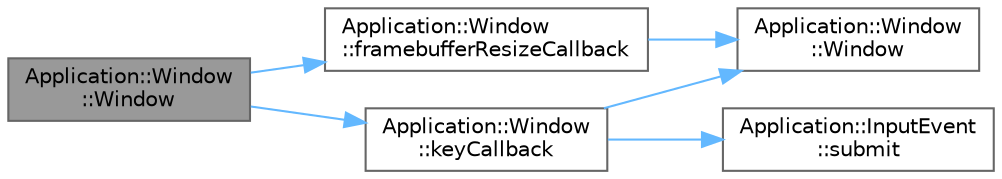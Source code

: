 digraph "Application::Window::Window"
{
 // LATEX_PDF_SIZE
  bgcolor="transparent";
  edge [fontname=Helvetica,fontsize=10,labelfontname=Helvetica,labelfontsize=10];
  node [fontname=Helvetica,fontsize=10,shape=box,height=0.2,width=0.4];
  rankdir="LR";
  Node1 [id="Node000001",label="Application::Window\l::Window",height=0.2,width=0.4,color="gray40", fillcolor="grey60", style="filled", fontcolor="black",tooltip="Constructor que crea la ventana con dimensiones específicas."];
  Node1 -> Node2 [id="edge1_Node000001_Node000002",color="steelblue1",style="solid",tooltip=" "];
  Node2 [id="Node000002",label="Application::Window\l::framebufferResizeCallback",height=0.2,width=0.4,color="grey40", fillcolor="white", style="filled",URL="$class_application_1_1_window.html#ad2dfa5a5442c970b1007465b352c7edb",tooltip="Callback para el redimensionado del framebuffer."];
  Node2 -> Node3 [id="edge2_Node000002_Node000003",color="steelblue1",style="solid",tooltip=" "];
  Node3 [id="Node000003",label="Application::Window\l::Window",height=0.2,width=0.4,color="grey40", fillcolor="white", style="filled",URL="$class_application_1_1_window.html#a7328cefe7f392055b6676d1328abf796",tooltip="Constructor por defecto."];
  Node1 -> Node4 [id="edge3_Node000001_Node000004",color="steelblue1",style="solid",tooltip=" "];
  Node4 [id="Node000004",label="Application::Window\l::keyCallback",height=0.2,width=0.4,color="grey40", fillcolor="white", style="filled",URL="$class_application_1_1_window.html#a5c68c8220ebe7c6c7001ac2e6f6e1659",tooltip="Callback para eventos de teclado."];
  Node4 -> Node5 [id="edge4_Node000004_Node000005",color="steelblue1",style="solid",tooltip=" "];
  Node5 [id="Node000005",label="Application::InputEvent\l::submit",height=0.2,width=0.4,color="grey40", fillcolor="white", style="filled",URL="$class_application_1_1_input_event.html#a6075c40d5eee91a9ca8723c34e38a73a",tooltip="Envía una acción de entrada."];
  Node4 -> Node3 [id="edge5_Node000004_Node000003",color="steelblue1",style="solid",tooltip=" "];
}
